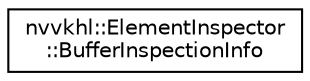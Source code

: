 digraph "Graphical Class Hierarchy"
{
 // LATEX_PDF_SIZE
  edge [fontname="Helvetica",fontsize="10",labelfontname="Helvetica",labelfontsize="10"];
  node [fontname="Helvetica",fontsize="10",shape=record];
  rankdir="LR";
  Node0 [label="nvvkhl::ElementInspector\l::BufferInspectionInfo",height=0.2,width=0.4,color="black", fillcolor="white", style="filled",URL="$structnvvkhl_1_1_element_inspector_1_1_buffer_inspection_info.html",tooltip=" "];
}
